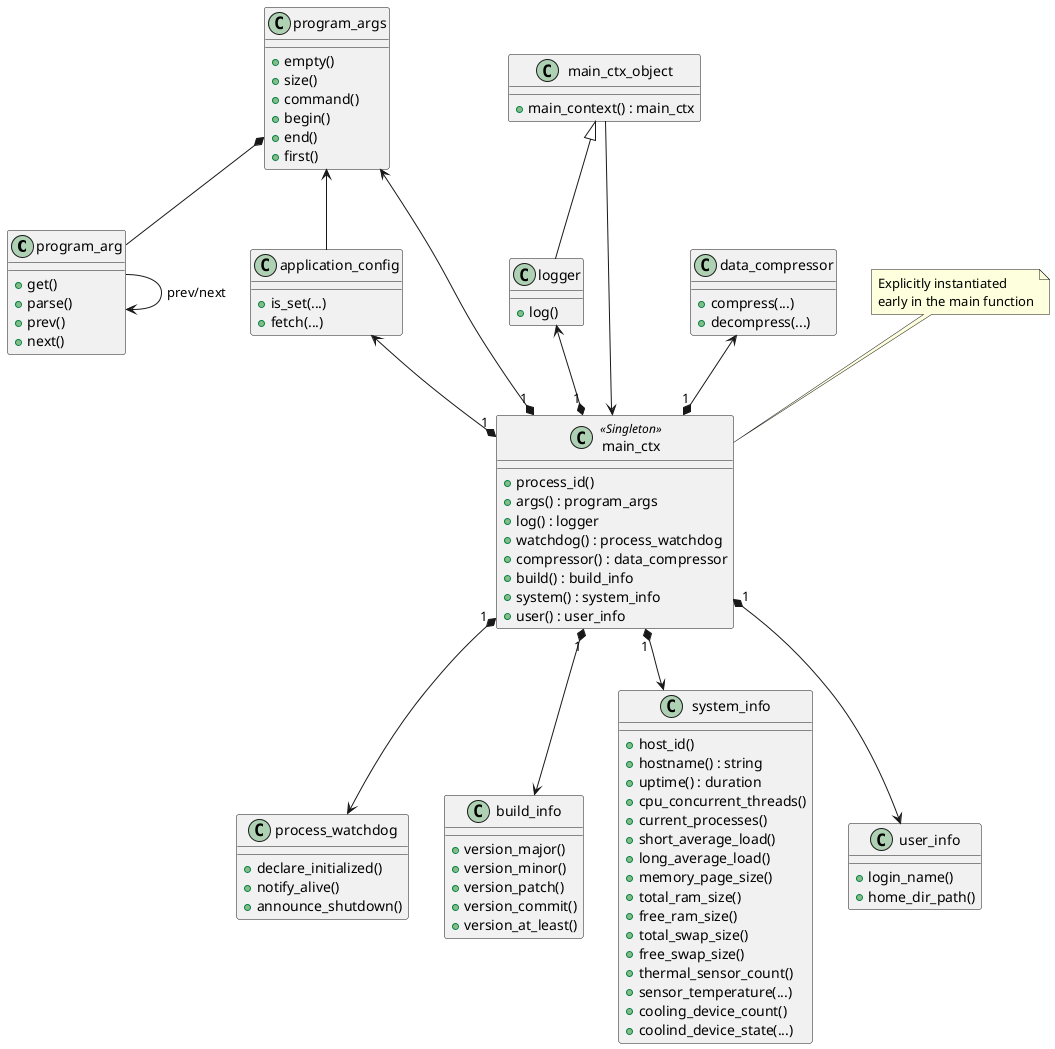 @startuml
class program_arg {
    +get()
    +parse()
    +prev()
    +next()
}

class program_args {
    +empty()
    +size()
    +command()
    +begin()
    +end()
    +first()
}

class application_config {
	+is_set(...)
	+fetch(...)
}

class logger {
    +log()
}

class process_watchdog {
    +declare_initialized()
    +notify_alive()
    +announce_shutdown()
}

class data_compressor {
    +compress(...)
    +decompress(...)
}

class build_info {
    +version_major()
    +version_minor()
    +version_patch()
    +version_commit()
    +version_at_least()
}

class system_info {
    +host_id()
    +hostname() : string
    +uptime() : duration
    +cpu_concurrent_threads()
    +current_processes()
    +short_average_load()
    +long_average_load()
    +memory_page_size()
    +total_ram_size()
    +free_ram_size()
    +total_swap_size()
    +free_swap_size()
    +thermal_sensor_count()
    +sensor_temperature(...)
    +cooling_device_count()
    +coolind_device_state(...)
} 

class user_info {
    +login_name()
    +home_dir_path()
} 

class main_ctx <<Singleton>> {
    +process_id()
    +args() : program_args
    +log() : logger
    +watchdog() : process_watchdog
    +compressor() : data_compressor
    +build() : build_info
    +system() : system_info
    +user() : user_info
}

class main_ctx_object {
    +main_context() : main_ctx
}

note "Explicitly instantiated\nearly in the main function" as ctx_note

program_args *-- program_arg
program_arg --> program_arg : prev/next
main_ctx_object <|-- logger
main_ctx_object --> main_ctx
program_args <--* "1" main_ctx
logger <--* "1" main_ctx
data_compressor <--* "1" main_ctx
application_config <--* "1" main_ctx
program_args <-- application_config
main_ctx "1" *--> process_watchdog
main_ctx "1" *--> build_info
main_ctx "1" *--> system_info
main_ctx "1" *--> user_info
ctx_note .. main_ctx
@enduml
